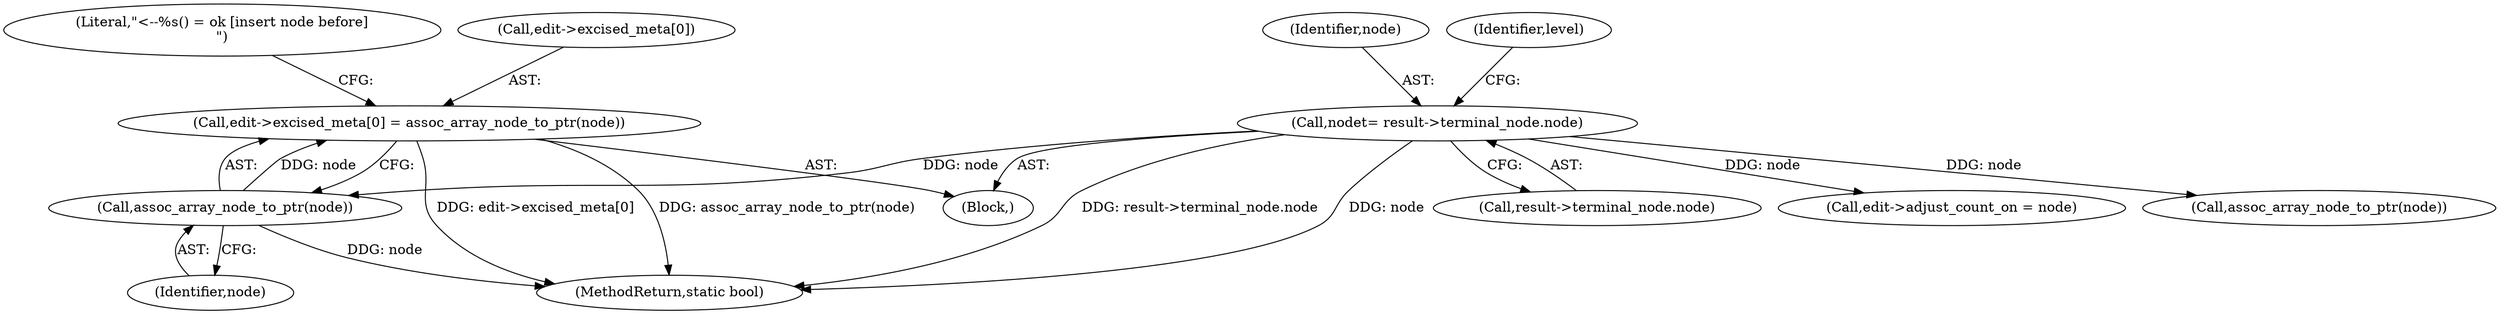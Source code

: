 digraph "0_linux_8d4a2ec1e0b41b0cf9a0c5cd4511da7f8e4f3de2@array" {
"1000984" [label="(Call,edit->excised_meta[0] = assoc_array_node_to_ptr(node))"];
"1000990" [label="(Call,assoc_array_node_to_ptr(node))"];
"1000142" [label="(Call,node\t= result->terminal_node.node)"];
"1000984" [label="(Call,edit->excised_meta[0] = assoc_array_node_to_ptr(node))"];
"1000142" [label="(Call,node\t= result->terminal_node.node)"];
"1000993" [label="(Literal,\"<--%s() = ok [insert node before]\n\")"];
"1000143" [label="(Identifier,node)"];
"1000250" [label="(Call,edit->adjust_count_on = node)"];
"1000851" [label="(Call,assoc_array_node_to_ptr(node))"];
"1001248" [label="(MethodReturn,static bool)"];
"1000985" [label="(Call,edit->excised_meta[0])"];
"1000990" [label="(Call,assoc_array_node_to_ptr(node))"];
"1000991" [label="(Identifier,node)"];
"1000122" [label="(Block,)"];
"1000150" [label="(Identifier,level)"];
"1000144" [label="(Call,result->terminal_node.node)"];
"1000984" -> "1000122"  [label="AST: "];
"1000984" -> "1000990"  [label="CFG: "];
"1000985" -> "1000984"  [label="AST: "];
"1000990" -> "1000984"  [label="AST: "];
"1000993" -> "1000984"  [label="CFG: "];
"1000984" -> "1001248"  [label="DDG: assoc_array_node_to_ptr(node)"];
"1000984" -> "1001248"  [label="DDG: edit->excised_meta[0]"];
"1000990" -> "1000984"  [label="DDG: node"];
"1000990" -> "1000991"  [label="CFG: "];
"1000991" -> "1000990"  [label="AST: "];
"1000990" -> "1001248"  [label="DDG: node"];
"1000142" -> "1000990"  [label="DDG: node"];
"1000142" -> "1000122"  [label="AST: "];
"1000142" -> "1000144"  [label="CFG: "];
"1000143" -> "1000142"  [label="AST: "];
"1000144" -> "1000142"  [label="AST: "];
"1000150" -> "1000142"  [label="CFG: "];
"1000142" -> "1001248"  [label="DDG: result->terminal_node.node"];
"1000142" -> "1001248"  [label="DDG: node"];
"1000142" -> "1000250"  [label="DDG: node"];
"1000142" -> "1000851"  [label="DDG: node"];
}
